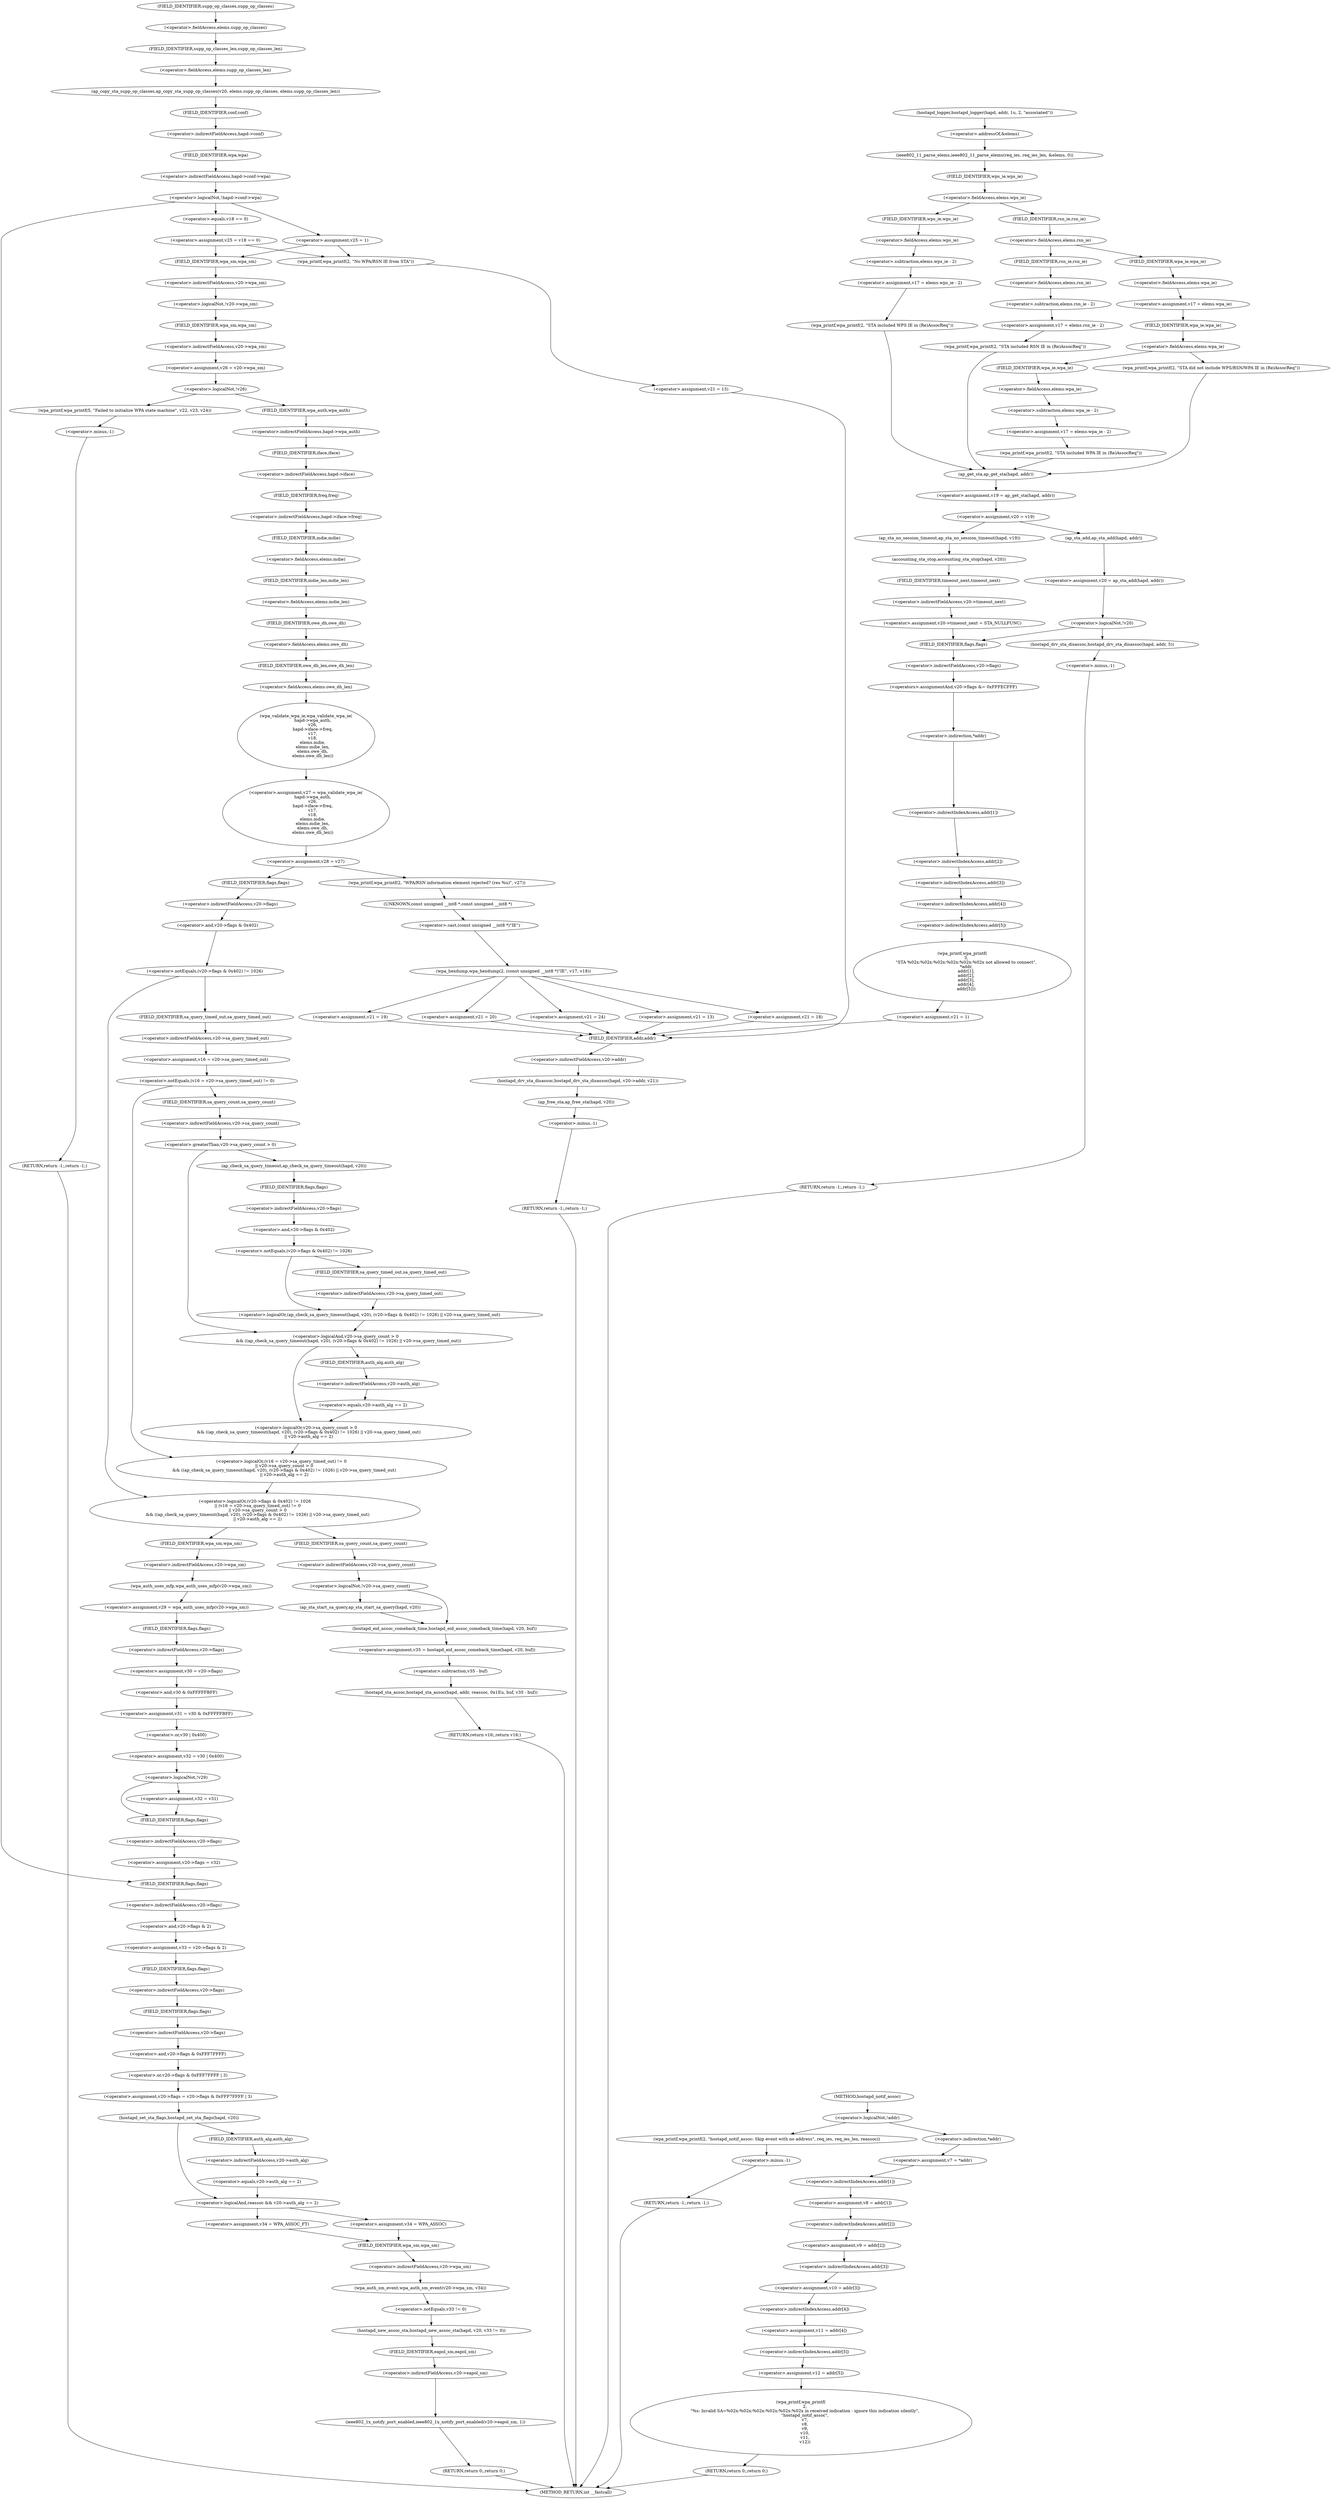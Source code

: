 digraph hostapd_notif_assoc {  
"1000165" [label = "(<operator>.logicalNot,!addr)" ]
"1000168" [label = "(wpa_printf,wpa_printf(2, \"hostapd_notif_assoc: Skip event with no address\", req_ies, req_ies_len, reassoc))" ]
"1000174" [label = "(RETURN,return -1;,return -1;)" ]
"1000175" [label = "(<operator>.minus,-1)" ]
"1000177" [label = "(<operator>.assignment,v7 = *addr)" ]
"1000179" [label = "(<operator>.indirection,*addr)" ]
"1000181" [label = "(<operator>.assignment,v8 = addr[1])" ]
"1000183" [label = "(<operator>.indirectIndexAccess,addr[1])" ]
"1000186" [label = "(<operator>.assignment,v9 = addr[2])" ]
"1000188" [label = "(<operator>.indirectIndexAccess,addr[2])" ]
"1000191" [label = "(<operator>.assignment,v10 = addr[3])" ]
"1000193" [label = "(<operator>.indirectIndexAccess,addr[3])" ]
"1000196" [label = "(<operator>.assignment,v11 = addr[4])" ]
"1000198" [label = "(<operator>.indirectIndexAccess,addr[4])" ]
"1000201" [label = "(<operator>.assignment,v12 = addr[5])" ]
"1000203" [label = "(<operator>.indirectIndexAccess,addr[5])" ]
"1000207" [label = "(wpa_printf,wpa_printf(\n      2,\n      \"%s: Invalid SA=%02x:%02x:%02x:%02x:%02x:%02x in received indication - ignore this indication silently\",\n      \"hostapd_notif_assoc\",\n      v7,\n      v8,\n      v9,\n      v10,\n      v11,\n      v12))" ]
"1000217" [label = "(RETURN,return 0;,return 0;)" ]
"1000219" [label = "(hostapd_logger,hostapd_logger(hapd, addr, 1u, 2, \"associated\"))" ]
"1000225" [label = "(ieee802_11_parse_elems,ieee802_11_parse_elems(req_ies, req_ies_len, &elems, 0))" ]
"1000228" [label = "(<operator>.addressOf,&elems)" ]
"1000232" [label = "(<operator>.fieldAccess,elems.wps_ie)" ]
"1000234" [label = "(FIELD_IDENTIFIER,wps_ie,wps_ie)" ]
"1000236" [label = "(<operator>.assignment,v17 = elems.wps_ie - 2)" ]
"1000238" [label = "(<operator>.subtraction,elems.wps_ie - 2)" ]
"1000239" [label = "(<operator>.fieldAccess,elems.wps_ie)" ]
"1000241" [label = "(FIELD_IDENTIFIER,wps_ie,wps_ie)" ]
"1000244" [label = "(wpa_printf,wpa_printf(2, \"STA included WPS IE in (Re)AssocReq\"))" ]
"1000249" [label = "(<operator>.fieldAccess,elems.rsn_ie)" ]
"1000251" [label = "(FIELD_IDENTIFIER,rsn_ie,rsn_ie)" ]
"1000253" [label = "(<operator>.assignment,v17 = elems.rsn_ie - 2)" ]
"1000255" [label = "(<operator>.subtraction,elems.rsn_ie - 2)" ]
"1000256" [label = "(<operator>.fieldAccess,elems.rsn_ie)" ]
"1000258" [label = "(FIELD_IDENTIFIER,rsn_ie,rsn_ie)" ]
"1000261" [label = "(wpa_printf,wpa_printf(2, \"STA included RSN IE in (Re)AssocReq\"))" ]
"1000266" [label = "(<operator>.assignment,v17 = elems.wpa_ie)" ]
"1000268" [label = "(<operator>.fieldAccess,elems.wpa_ie)" ]
"1000270" [label = "(FIELD_IDENTIFIER,wpa_ie,wpa_ie)" ]
"1000272" [label = "(<operator>.fieldAccess,elems.wpa_ie)" ]
"1000274" [label = "(FIELD_IDENTIFIER,wpa_ie,wpa_ie)" ]
"1000276" [label = "(<operator>.assignment,v17 = elems.wpa_ie - 2)" ]
"1000278" [label = "(<operator>.subtraction,elems.wpa_ie - 2)" ]
"1000279" [label = "(<operator>.fieldAccess,elems.wpa_ie)" ]
"1000281" [label = "(FIELD_IDENTIFIER,wpa_ie,wpa_ie)" ]
"1000284" [label = "(wpa_printf,wpa_printf(2, \"STA included WPA IE in (Re)AssocReq\"))" ]
"1000290" [label = "(wpa_printf,wpa_printf(2, \"STA did not include WPS/RSN/WPA IE in (Re)AssocReq\"))" ]
"1000293" [label = "(<operator>.assignment,v19 = ap_get_sta(hapd, addr))" ]
"1000295" [label = "(ap_get_sta,ap_get_sta(hapd, addr))" ]
"1000298" [label = "(<operator>.assignment,v20 = v19)" ]
"1000304" [label = "(ap_sta_no_session_timeout,ap_sta_no_session_timeout(hapd, v19))" ]
"1000307" [label = "(accounting_sta_stop,accounting_sta_stop(hapd, v20))" ]
"1000310" [label = "(<operator>.assignment,v20->timeout_next = STA_NULLFUNC)" ]
"1000311" [label = "(<operator>.indirectFieldAccess,v20->timeout_next)" ]
"1000313" [label = "(FIELD_IDENTIFIER,timeout_next,timeout_next)" ]
"1000317" [label = "(<operator>.assignment,v20 = ap_sta_add(hapd, addr))" ]
"1000319" [label = "(ap_sta_add,ap_sta_add(hapd, addr))" ]
"1000323" [label = "(<operator>.logicalNot,!v20)" ]
"1000326" [label = "(hostapd_drv_sta_disassoc,hostapd_drv_sta_disassoc(hapd, addr, 5))" ]
"1000330" [label = "(RETURN,return -1;,return -1;)" ]
"1000331" [label = "(<operator>.minus,-1)" ]
"1000333" [label = "(<operators>.assignmentAnd,v20->flags &= 0xFFFECFFF)" ]
"1000334" [label = "(<operator>.indirectFieldAccess,v20->flags)" ]
"1000336" [label = "(FIELD_IDENTIFIER,flags,flags)" ]
"1000339" [label = "(wpa_printf,wpa_printf(\n      3,\n      \"STA %02x:%02x:%02x:%02x:%02x:%02x not allowed to connect\",\n      *addr,\n      addr[1],\n      addr[2],\n      addr[3],\n      addr[4],\n      addr[5]))" ]
"1000342" [label = "(<operator>.indirection,*addr)" ]
"1000344" [label = "(<operator>.indirectIndexAccess,addr[1])" ]
"1000347" [label = "(<operator>.indirectIndexAccess,addr[2])" ]
"1000350" [label = "(<operator>.indirectIndexAccess,addr[3])" ]
"1000353" [label = "(<operator>.indirectIndexAccess,addr[4])" ]
"1000356" [label = "(<operator>.indirectIndexAccess,addr[5])" ]
"1000359" [label = "(<operator>.assignment,v21 = 1)" ]
"1000363" [label = "(hostapd_drv_sta_disassoc,hostapd_drv_sta_disassoc(hapd, v20->addr, v21))" ]
"1000365" [label = "(<operator>.indirectFieldAccess,v20->addr)" ]
"1000367" [label = "(FIELD_IDENTIFIER,addr,addr)" ]
"1000369" [label = "(ap_free_sta,ap_free_sta(hapd, v20))" ]
"1000372" [label = "(RETURN,return -1;,return -1;)" ]
"1000373" [label = "(<operator>.minus,-1)" ]
"1000375" [label = "(ap_copy_sta_supp_op_classes,ap_copy_sta_supp_op_classes(v20, elems.supp_op_classes, elems.supp_op_classes_len))" ]
"1000377" [label = "(<operator>.fieldAccess,elems.supp_op_classes)" ]
"1000379" [label = "(FIELD_IDENTIFIER,supp_op_classes,supp_op_classes)" ]
"1000380" [label = "(<operator>.fieldAccess,elems.supp_op_classes_len)" ]
"1000382" [label = "(FIELD_IDENTIFIER,supp_op_classes_len,supp_op_classes_len)" ]
"1000384" [label = "(<operator>.logicalNot,!hapd->conf->wpa)" ]
"1000385" [label = "(<operator>.indirectFieldAccess,hapd->conf->wpa)" ]
"1000386" [label = "(<operator>.indirectFieldAccess,hapd->conf)" ]
"1000388" [label = "(FIELD_IDENTIFIER,conf,conf)" ]
"1000389" [label = "(FIELD_IDENTIFIER,wpa,wpa)" ]
"1000392" [label = "(<operator>.assignment,v33 = v20->flags & 2)" ]
"1000394" [label = "(<operator>.and,v20->flags & 2)" ]
"1000395" [label = "(<operator>.indirectFieldAccess,v20->flags)" ]
"1000397" [label = "(FIELD_IDENTIFIER,flags,flags)" ]
"1000399" [label = "(<operator>.assignment,v20->flags = v20->flags & 0xFFF7FFFF | 3)" ]
"1000400" [label = "(<operator>.indirectFieldAccess,v20->flags)" ]
"1000402" [label = "(FIELD_IDENTIFIER,flags,flags)" ]
"1000403" [label = "(<operator>.or,v20->flags & 0xFFF7FFFF | 3)" ]
"1000404" [label = "(<operator>.and,v20->flags & 0xFFF7FFFF)" ]
"1000405" [label = "(<operator>.indirectFieldAccess,v20->flags)" ]
"1000407" [label = "(FIELD_IDENTIFIER,flags,flags)" ]
"1000410" [label = "(hostapd_set_sta_flags,hostapd_set_sta_flags(hapd, v20))" ]
"1000414" [label = "(<operator>.logicalAnd,reassoc && v20->auth_alg == 2)" ]
"1000416" [label = "(<operator>.equals,v20->auth_alg == 2)" ]
"1000417" [label = "(<operator>.indirectFieldAccess,v20->auth_alg)" ]
"1000419" [label = "(FIELD_IDENTIFIER,auth_alg,auth_alg)" ]
"1000421" [label = "(<operator>.assignment,v34 = WPA_ASSOC_FT)" ]
"1000425" [label = "(<operator>.assignment,v34 = WPA_ASSOC)" ]
"1000428" [label = "(wpa_auth_sm_event,wpa_auth_sm_event(v20->wpa_sm, v34))" ]
"1000429" [label = "(<operator>.indirectFieldAccess,v20->wpa_sm)" ]
"1000431" [label = "(FIELD_IDENTIFIER,wpa_sm,wpa_sm)" ]
"1000433" [label = "(hostapd_new_assoc_sta,hostapd_new_assoc_sta(hapd, v20, v33 != 0))" ]
"1000436" [label = "(<operator>.notEquals,v33 != 0)" ]
"1000439" [label = "(ieee802_1x_notify_port_enabled,ieee802_1x_notify_port_enabled(v20->eapol_sm, 1))" ]
"1000440" [label = "(<operator>.indirectFieldAccess,v20->eapol_sm)" ]
"1000442" [label = "(FIELD_IDENTIFIER,eapol_sm,eapol_sm)" ]
"1000444" [label = "(RETURN,return 0;,return 0;)" ]
"1000448" [label = "(<operator>.assignment,v25 = v18 == 0)" ]
"1000450" [label = "(<operator>.equals,v18 == 0)" ]
"1000454" [label = "(<operator>.assignment,v25 = 1)" ]
"1000460" [label = "(wpa_printf,wpa_printf(2, \"No WPA/RSN IE from STA\"))" ]
"1000463" [label = "(<operator>.assignment,v21 = 13)" ]
"1000468" [label = "(<operator>.logicalNot,!v20->wpa_sm)" ]
"1000469" [label = "(<operator>.indirectFieldAccess,v20->wpa_sm)" ]
"1000471" [label = "(FIELD_IDENTIFIER,wpa_sm,wpa_sm)" ]
"1000472" [label = "(<operator>.assignment,v26 = v20->wpa_sm)" ]
"1000474" [label = "(<operator>.indirectFieldAccess,v20->wpa_sm)" ]
"1000476" [label = "(FIELD_IDENTIFIER,wpa_sm,wpa_sm)" ]
"1000478" [label = "(<operator>.logicalNot,!v26)" ]
"1000481" [label = "(wpa_printf,wpa_printf(5, \"Failed to initialize WPA state machine\", v22, v23, v24))" ]
"1000487" [label = "(RETURN,return -1;,return -1;)" ]
"1000488" [label = "(<operator>.minus,-1)" ]
"1000490" [label = "(<operator>.assignment,v27 = wpa_validate_wpa_ie(\n          hapd->wpa_auth,\n          v26,\n          hapd->iface->freq,\n          v17,\n          v18,\n          elems.mdie,\n          elems.mdie_len,\n          elems.owe_dh,\n          elems.owe_dh_len))" ]
"1000492" [label = "(wpa_validate_wpa_ie,wpa_validate_wpa_ie(\n          hapd->wpa_auth,\n          v26,\n          hapd->iface->freq,\n          v17,\n          v18,\n          elems.mdie,\n          elems.mdie_len,\n          elems.owe_dh,\n          elems.owe_dh_len))" ]
"1000493" [label = "(<operator>.indirectFieldAccess,hapd->wpa_auth)" ]
"1000495" [label = "(FIELD_IDENTIFIER,wpa_auth,wpa_auth)" ]
"1000497" [label = "(<operator>.indirectFieldAccess,hapd->iface->freq)" ]
"1000498" [label = "(<operator>.indirectFieldAccess,hapd->iface)" ]
"1000500" [label = "(FIELD_IDENTIFIER,iface,iface)" ]
"1000501" [label = "(FIELD_IDENTIFIER,freq,freq)" ]
"1000504" [label = "(<operator>.fieldAccess,elems.mdie)" ]
"1000506" [label = "(FIELD_IDENTIFIER,mdie,mdie)" ]
"1000507" [label = "(<operator>.fieldAccess,elems.mdie_len)" ]
"1000509" [label = "(FIELD_IDENTIFIER,mdie_len,mdie_len)" ]
"1000510" [label = "(<operator>.fieldAccess,elems.owe_dh)" ]
"1000512" [label = "(FIELD_IDENTIFIER,owe_dh,owe_dh)" ]
"1000513" [label = "(<operator>.fieldAccess,elems.owe_dh_len)" ]
"1000515" [label = "(FIELD_IDENTIFIER,owe_dh_len,owe_dh_len)" ]
"1000516" [label = "(<operator>.assignment,v28 = v27)" ]
"1000522" [label = "(wpa_printf,wpa_printf(2, \"WPA/RSN information element rejected? (res %u)\", v27))" ]
"1000526" [label = "(wpa_hexdump,wpa_hexdump(2, (const unsigned __int8 *)\"IE\", v17, v18))" ]
"1000528" [label = "(<operator>.cast,(const unsigned __int8 *)\"IE\")" ]
"1000529" [label = "(UNKNOWN,const unsigned __int8 *,const unsigned __int8 *)" ]
"1000537" [label = "(<operator>.assignment,v21 = 18)" ]
"1000542" [label = "(<operator>.assignment,v21 = 19)" ]
"1000547" [label = "(<operator>.assignment,v21 = 20)" ]
"1000552" [label = "(<operator>.assignment,v21 = 24)" ]
"1000557" [label = "(<operator>.assignment,v21 = 13)" ]
"1000563" [label = "(<operator>.logicalOr,(v20->flags & 0x402) != 1026\n    || (v16 = v20->sa_query_timed_out) != 0\n    || v20->sa_query_count > 0\n    && ((ap_check_sa_query_timeout(hapd, v20), (v20->flags & 0x402) != 1026) || v20->sa_query_timed_out)\n    || v20->auth_alg == 2)" ]
"1000564" [label = "(<operator>.notEquals,(v20->flags & 0x402) != 1026)" ]
"1000565" [label = "(<operator>.and,v20->flags & 0x402)" ]
"1000566" [label = "(<operator>.indirectFieldAccess,v20->flags)" ]
"1000568" [label = "(FIELD_IDENTIFIER,flags,flags)" ]
"1000571" [label = "(<operator>.logicalOr,(v16 = v20->sa_query_timed_out) != 0\n    || v20->sa_query_count > 0\n    && ((ap_check_sa_query_timeout(hapd, v20), (v20->flags & 0x402) != 1026) || v20->sa_query_timed_out)\n    || v20->auth_alg == 2)" ]
"1000572" [label = "(<operator>.notEquals,(v16 = v20->sa_query_timed_out) != 0)" ]
"1000573" [label = "(<operator>.assignment,v16 = v20->sa_query_timed_out)" ]
"1000575" [label = "(<operator>.indirectFieldAccess,v20->sa_query_timed_out)" ]
"1000577" [label = "(FIELD_IDENTIFIER,sa_query_timed_out,sa_query_timed_out)" ]
"1000579" [label = "(<operator>.logicalOr,v20->sa_query_count > 0\n    && ((ap_check_sa_query_timeout(hapd, v20), (v20->flags & 0x402) != 1026) || v20->sa_query_timed_out)\n    || v20->auth_alg == 2)" ]
"1000580" [label = "(<operator>.logicalAnd,v20->sa_query_count > 0\n    && ((ap_check_sa_query_timeout(hapd, v20), (v20->flags & 0x402) != 1026) || v20->sa_query_timed_out))" ]
"1000581" [label = "(<operator>.greaterThan,v20->sa_query_count > 0)" ]
"1000582" [label = "(<operator>.indirectFieldAccess,v20->sa_query_count)" ]
"1000584" [label = "(FIELD_IDENTIFIER,sa_query_count,sa_query_count)" ]
"1000586" [label = "(<operator>.logicalOr,(ap_check_sa_query_timeout(hapd, v20), (v20->flags & 0x402) != 1026) || v20->sa_query_timed_out)" ]
"1000588" [label = "(ap_check_sa_query_timeout,ap_check_sa_query_timeout(hapd, v20))" ]
"1000591" [label = "(<operator>.notEquals,(v20->flags & 0x402) != 1026)" ]
"1000592" [label = "(<operator>.and,v20->flags & 0x402)" ]
"1000593" [label = "(<operator>.indirectFieldAccess,v20->flags)" ]
"1000595" [label = "(FIELD_IDENTIFIER,flags,flags)" ]
"1000598" [label = "(<operator>.indirectFieldAccess,v20->sa_query_timed_out)" ]
"1000600" [label = "(FIELD_IDENTIFIER,sa_query_timed_out,sa_query_timed_out)" ]
"1000601" [label = "(<operator>.equals,v20->auth_alg == 2)" ]
"1000602" [label = "(<operator>.indirectFieldAccess,v20->auth_alg)" ]
"1000604" [label = "(FIELD_IDENTIFIER,auth_alg,auth_alg)" ]
"1000607" [label = "(<operator>.assignment,v29 = wpa_auth_uses_mfp(v20->wpa_sm))" ]
"1000609" [label = "(wpa_auth_uses_mfp,wpa_auth_uses_mfp(v20->wpa_sm))" ]
"1000610" [label = "(<operator>.indirectFieldAccess,v20->wpa_sm)" ]
"1000612" [label = "(FIELD_IDENTIFIER,wpa_sm,wpa_sm)" ]
"1000613" [label = "(<operator>.assignment,v30 = v20->flags)" ]
"1000615" [label = "(<operator>.indirectFieldAccess,v20->flags)" ]
"1000617" [label = "(FIELD_IDENTIFIER,flags,flags)" ]
"1000618" [label = "(<operator>.assignment,v31 = v30 & 0xFFFFFBFF)" ]
"1000620" [label = "(<operator>.and,v30 & 0xFFFFFBFF)" ]
"1000623" [label = "(<operator>.assignment,v32 = v30 | 0x400)" ]
"1000625" [label = "(<operator>.or,v30 | 0x400)" ]
"1000629" [label = "(<operator>.logicalNot,!v29)" ]
"1000631" [label = "(<operator>.assignment,v32 = v31)" ]
"1000634" [label = "(<operator>.assignment,v20->flags = v32)" ]
"1000635" [label = "(<operator>.indirectFieldAccess,v20->flags)" ]
"1000637" [label = "(FIELD_IDENTIFIER,flags,flags)" ]
"1000641" [label = "(<operator>.logicalNot,!v20->sa_query_count)" ]
"1000642" [label = "(<operator>.indirectFieldAccess,v20->sa_query_count)" ]
"1000644" [label = "(FIELD_IDENTIFIER,sa_query_count,sa_query_count)" ]
"1000645" [label = "(ap_sta_start_sa_query,ap_sta_start_sa_query(hapd, v20))" ]
"1000648" [label = "(<operator>.assignment,v35 = hostapd_eid_assoc_comeback_time(hapd, v20, buf))" ]
"1000650" [label = "(hostapd_eid_assoc_comeback_time,hostapd_eid_assoc_comeback_time(hapd, v20, buf))" ]
"1000654" [label = "(hostapd_sta_assoc,hostapd_sta_assoc(hapd, addr, reassoc, 0x1Eu, buf, v35 - buf))" ]
"1000660" [label = "(<operator>.subtraction,v35 - buf)" ]
"1000663" [label = "(RETURN,return v16;,return v16;)" ]
"1000129" [label = "(METHOD,hostapd_notif_assoc)" ]
"1000665" [label = "(METHOD_RETURN,int __fastcall)" ]
  "1000165" -> "1000168" 
  "1000165" -> "1000179" 
  "1000168" -> "1000175" 
  "1000174" -> "1000665" 
  "1000175" -> "1000174" 
  "1000177" -> "1000183" 
  "1000179" -> "1000177" 
  "1000181" -> "1000188" 
  "1000183" -> "1000181" 
  "1000186" -> "1000193" 
  "1000188" -> "1000186" 
  "1000191" -> "1000198" 
  "1000193" -> "1000191" 
  "1000196" -> "1000203" 
  "1000198" -> "1000196" 
  "1000201" -> "1000207" 
  "1000203" -> "1000201" 
  "1000207" -> "1000217" 
  "1000217" -> "1000665" 
  "1000219" -> "1000228" 
  "1000225" -> "1000234" 
  "1000228" -> "1000225" 
  "1000232" -> "1000241" 
  "1000232" -> "1000251" 
  "1000234" -> "1000232" 
  "1000236" -> "1000244" 
  "1000238" -> "1000236" 
  "1000239" -> "1000238" 
  "1000241" -> "1000239" 
  "1000244" -> "1000295" 
  "1000249" -> "1000258" 
  "1000249" -> "1000270" 
  "1000251" -> "1000249" 
  "1000253" -> "1000261" 
  "1000255" -> "1000253" 
  "1000256" -> "1000255" 
  "1000258" -> "1000256" 
  "1000261" -> "1000295" 
  "1000266" -> "1000274" 
  "1000268" -> "1000266" 
  "1000270" -> "1000268" 
  "1000272" -> "1000281" 
  "1000272" -> "1000290" 
  "1000274" -> "1000272" 
  "1000276" -> "1000284" 
  "1000278" -> "1000276" 
  "1000279" -> "1000278" 
  "1000281" -> "1000279" 
  "1000284" -> "1000295" 
  "1000290" -> "1000295" 
  "1000293" -> "1000298" 
  "1000295" -> "1000293" 
  "1000298" -> "1000304" 
  "1000298" -> "1000319" 
  "1000304" -> "1000307" 
  "1000307" -> "1000313" 
  "1000310" -> "1000336" 
  "1000311" -> "1000310" 
  "1000313" -> "1000311" 
  "1000317" -> "1000323" 
  "1000319" -> "1000317" 
  "1000323" -> "1000326" 
  "1000323" -> "1000336" 
  "1000326" -> "1000331" 
  "1000330" -> "1000665" 
  "1000331" -> "1000330" 
  "1000333" -> "1000342" 
  "1000334" -> "1000333" 
  "1000336" -> "1000334" 
  "1000339" -> "1000359" 
  "1000342" -> "1000344" 
  "1000344" -> "1000347" 
  "1000347" -> "1000350" 
  "1000350" -> "1000353" 
  "1000353" -> "1000356" 
  "1000356" -> "1000339" 
  "1000359" -> "1000367" 
  "1000363" -> "1000369" 
  "1000365" -> "1000363" 
  "1000367" -> "1000365" 
  "1000369" -> "1000373" 
  "1000372" -> "1000665" 
  "1000373" -> "1000372" 
  "1000375" -> "1000388" 
  "1000377" -> "1000382" 
  "1000379" -> "1000377" 
  "1000380" -> "1000375" 
  "1000382" -> "1000380" 
  "1000384" -> "1000397" 
  "1000384" -> "1000450" 
  "1000384" -> "1000454" 
  "1000385" -> "1000384" 
  "1000386" -> "1000389" 
  "1000388" -> "1000386" 
  "1000389" -> "1000385" 
  "1000392" -> "1000402" 
  "1000394" -> "1000392" 
  "1000395" -> "1000394" 
  "1000397" -> "1000395" 
  "1000399" -> "1000410" 
  "1000400" -> "1000407" 
  "1000402" -> "1000400" 
  "1000403" -> "1000399" 
  "1000404" -> "1000403" 
  "1000405" -> "1000404" 
  "1000407" -> "1000405" 
  "1000410" -> "1000414" 
  "1000410" -> "1000419" 
  "1000414" -> "1000421" 
  "1000414" -> "1000425" 
  "1000416" -> "1000414" 
  "1000417" -> "1000416" 
  "1000419" -> "1000417" 
  "1000421" -> "1000431" 
  "1000425" -> "1000431" 
  "1000428" -> "1000436" 
  "1000429" -> "1000428" 
  "1000431" -> "1000429" 
  "1000433" -> "1000442" 
  "1000436" -> "1000433" 
  "1000439" -> "1000444" 
  "1000440" -> "1000439" 
  "1000442" -> "1000440" 
  "1000444" -> "1000665" 
  "1000448" -> "1000460" 
  "1000448" -> "1000471" 
  "1000450" -> "1000448" 
  "1000454" -> "1000460" 
  "1000454" -> "1000471" 
  "1000460" -> "1000463" 
  "1000463" -> "1000367" 
  "1000468" -> "1000476" 
  "1000469" -> "1000468" 
  "1000471" -> "1000469" 
  "1000472" -> "1000478" 
  "1000474" -> "1000472" 
  "1000476" -> "1000474" 
  "1000478" -> "1000481" 
  "1000478" -> "1000495" 
  "1000481" -> "1000488" 
  "1000487" -> "1000665" 
  "1000488" -> "1000487" 
  "1000490" -> "1000516" 
  "1000492" -> "1000490" 
  "1000493" -> "1000500" 
  "1000495" -> "1000493" 
  "1000497" -> "1000506" 
  "1000498" -> "1000501" 
  "1000500" -> "1000498" 
  "1000501" -> "1000497" 
  "1000504" -> "1000509" 
  "1000506" -> "1000504" 
  "1000507" -> "1000512" 
  "1000509" -> "1000507" 
  "1000510" -> "1000515" 
  "1000512" -> "1000510" 
  "1000513" -> "1000492" 
  "1000515" -> "1000513" 
  "1000516" -> "1000522" 
  "1000516" -> "1000568" 
  "1000522" -> "1000529" 
  "1000526" -> "1000537" 
  "1000526" -> "1000542" 
  "1000526" -> "1000547" 
  "1000526" -> "1000552" 
  "1000526" -> "1000557" 
  "1000528" -> "1000526" 
  "1000529" -> "1000528" 
  "1000537" -> "1000367" 
  "1000542" -> "1000367" 
  "1000547" -> "1000367" 
  "1000552" -> "1000367" 
  "1000557" -> "1000367" 
  "1000563" -> "1000612" 
  "1000563" -> "1000644" 
  "1000564" -> "1000563" 
  "1000564" -> "1000577" 
  "1000565" -> "1000564" 
  "1000566" -> "1000565" 
  "1000568" -> "1000566" 
  "1000571" -> "1000563" 
  "1000572" -> "1000571" 
  "1000572" -> "1000584" 
  "1000573" -> "1000572" 
  "1000575" -> "1000573" 
  "1000577" -> "1000575" 
  "1000579" -> "1000571" 
  "1000580" -> "1000579" 
  "1000580" -> "1000604" 
  "1000581" -> "1000580" 
  "1000581" -> "1000588" 
  "1000582" -> "1000581" 
  "1000584" -> "1000582" 
  "1000586" -> "1000580" 
  "1000588" -> "1000595" 
  "1000591" -> "1000586" 
  "1000591" -> "1000600" 
  "1000592" -> "1000591" 
  "1000593" -> "1000592" 
  "1000595" -> "1000593" 
  "1000598" -> "1000586" 
  "1000600" -> "1000598" 
  "1000601" -> "1000579" 
  "1000602" -> "1000601" 
  "1000604" -> "1000602" 
  "1000607" -> "1000617" 
  "1000609" -> "1000607" 
  "1000610" -> "1000609" 
  "1000612" -> "1000610" 
  "1000613" -> "1000620" 
  "1000615" -> "1000613" 
  "1000617" -> "1000615" 
  "1000618" -> "1000625" 
  "1000620" -> "1000618" 
  "1000623" -> "1000629" 
  "1000625" -> "1000623" 
  "1000629" -> "1000631" 
  "1000629" -> "1000637" 
  "1000631" -> "1000637" 
  "1000634" -> "1000397" 
  "1000635" -> "1000634" 
  "1000637" -> "1000635" 
  "1000641" -> "1000645" 
  "1000641" -> "1000650" 
  "1000642" -> "1000641" 
  "1000644" -> "1000642" 
  "1000645" -> "1000650" 
  "1000648" -> "1000660" 
  "1000650" -> "1000648" 
  "1000654" -> "1000663" 
  "1000660" -> "1000654" 
  "1000663" -> "1000665" 
  "1000129" -> "1000165" 
}
